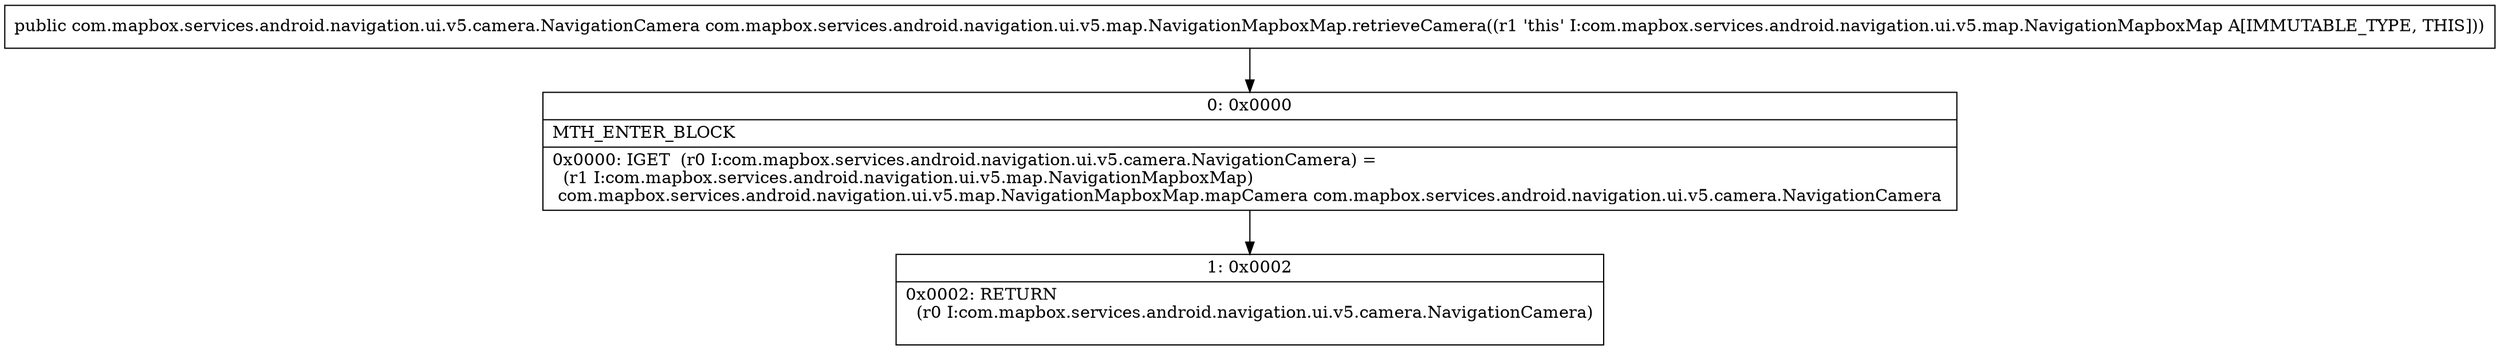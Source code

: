 digraph "CFG forcom.mapbox.services.android.navigation.ui.v5.map.NavigationMapboxMap.retrieveCamera()Lcom\/mapbox\/services\/android\/navigation\/ui\/v5\/camera\/NavigationCamera;" {
Node_0 [shape=record,label="{0\:\ 0x0000|MTH_ENTER_BLOCK\l|0x0000: IGET  (r0 I:com.mapbox.services.android.navigation.ui.v5.camera.NavigationCamera) = \l  (r1 I:com.mapbox.services.android.navigation.ui.v5.map.NavigationMapboxMap)\l com.mapbox.services.android.navigation.ui.v5.map.NavigationMapboxMap.mapCamera com.mapbox.services.android.navigation.ui.v5.camera.NavigationCamera \l}"];
Node_1 [shape=record,label="{1\:\ 0x0002|0x0002: RETURN  \l  (r0 I:com.mapbox.services.android.navigation.ui.v5.camera.NavigationCamera)\l \l}"];
MethodNode[shape=record,label="{public com.mapbox.services.android.navigation.ui.v5.camera.NavigationCamera com.mapbox.services.android.navigation.ui.v5.map.NavigationMapboxMap.retrieveCamera((r1 'this' I:com.mapbox.services.android.navigation.ui.v5.map.NavigationMapboxMap A[IMMUTABLE_TYPE, THIS])) }"];
MethodNode -> Node_0;
Node_0 -> Node_1;
}

